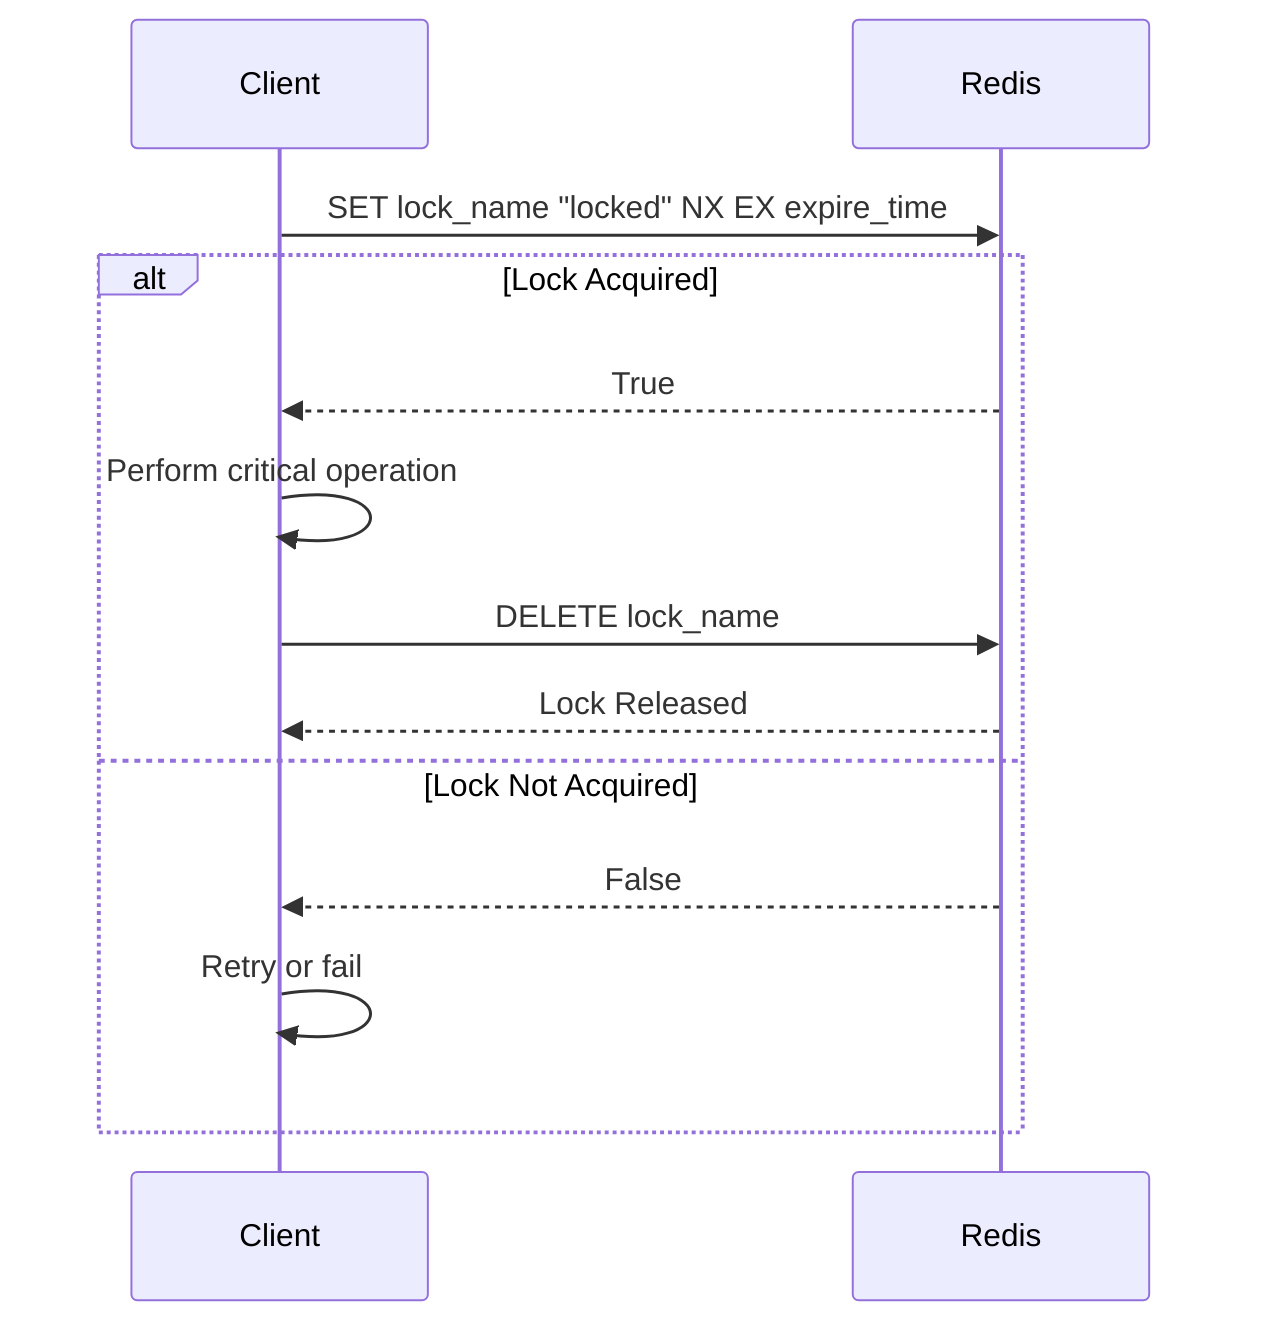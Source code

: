 sequenceDiagram
    participant Client
    participant Redis
    Client->>Redis: SET lock_name "locked" NX EX expire_time
    alt Lock Acquired
        Redis-->>Client: True
        Client->>Client: Perform critical operation
        Client->>Redis: DELETE lock_name
        Redis-->>Client: Lock Released
    else Lock Not Acquired
        Redis-->>Client: False
        Client->>Client: Retry or fail
    end